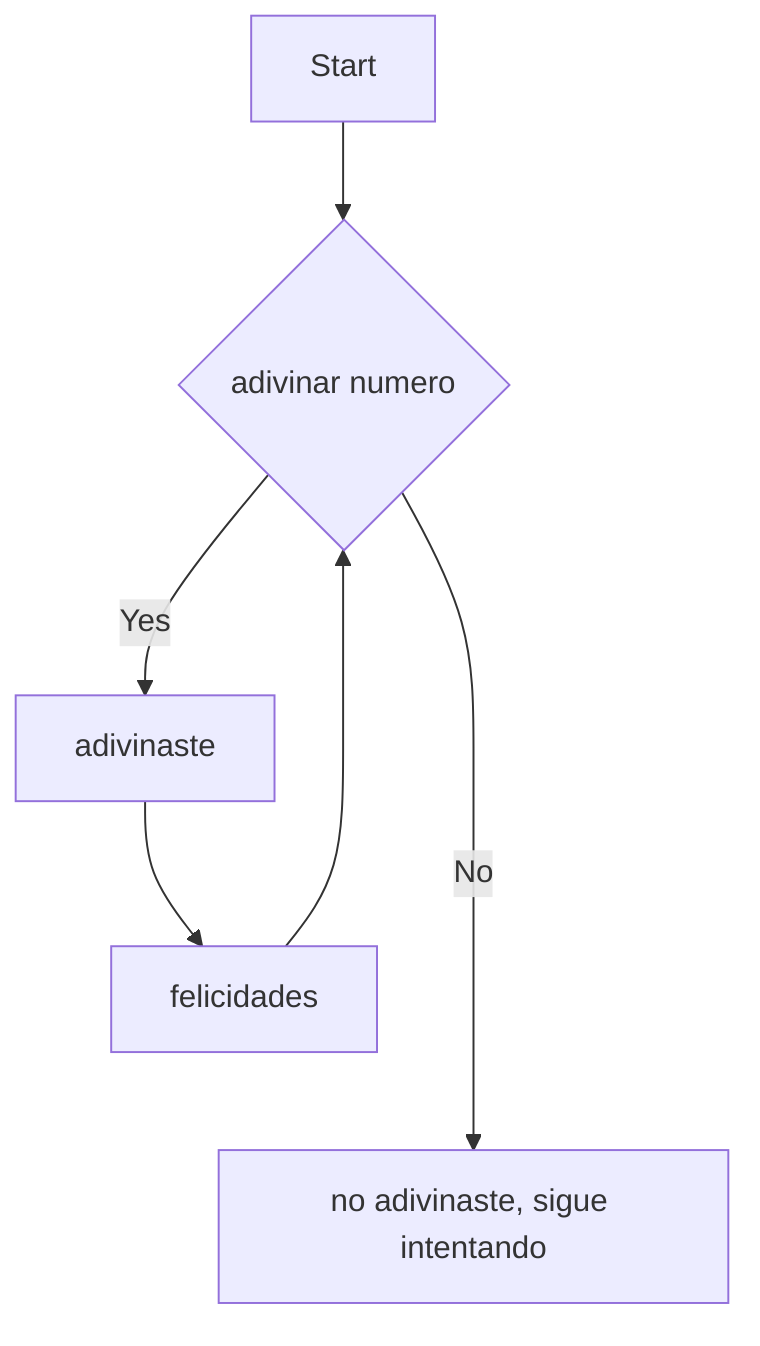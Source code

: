flowchart TD
    A[Start] --> B{adivinar numero}
    B -- Yes --> C[adivinaste]
    C --> D[felicidades]
    D --> B
    B -- No ----> E[no adivinaste, sigue intentando]